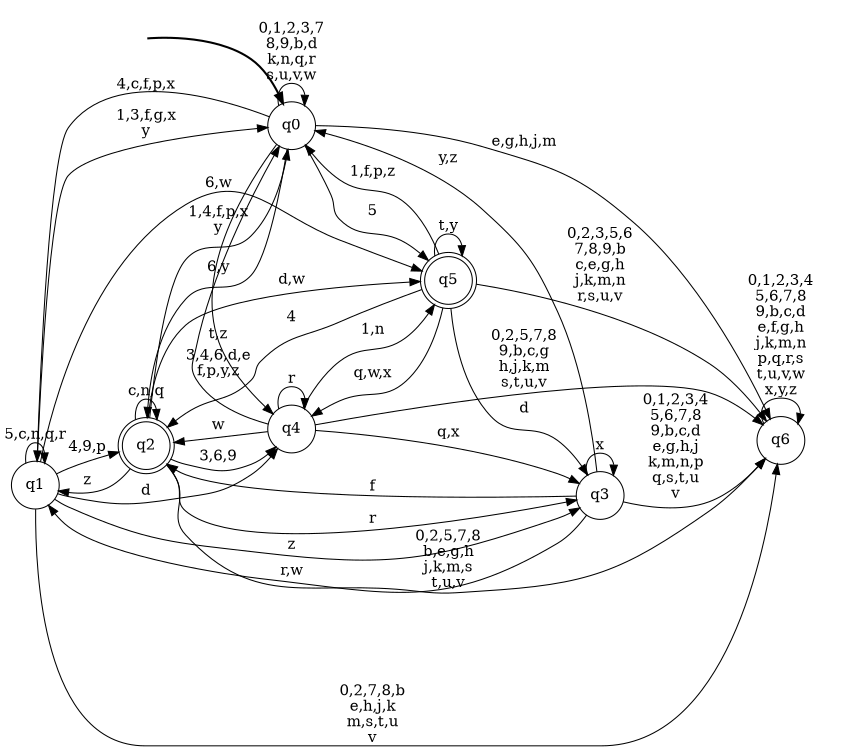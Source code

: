 digraph BlueStar {
__start0 [style = invis, shape = none, label = "", width = 0, height = 0];

rankdir=LR;
size="8,5";

s0 [style="filled", color="black", fillcolor="white" shape="circle", label="q0"];
s1 [style="filled", color="black", fillcolor="white" shape="circle", label="q1"];
s2 [style="rounded,filled", color="black", fillcolor="white" shape="doublecircle", label="q2"];
s3 [style="filled", color="black", fillcolor="white" shape="circle", label="q3"];
s4 [style="filled", color="black", fillcolor="white" shape="circle", label="q4"];
s5 [style="rounded,filled", color="black", fillcolor="white" shape="doublecircle", label="q5"];
s6 [style="filled", color="black", fillcolor="white" shape="circle", label="q6"];
subgraph cluster_main { 
	graph [pad=".75", ranksep="0.15", nodesep="0.15"];
	 style=invis; 
	__start0 -> s0 [penwidth=2];
}
s0 -> s0 [label="0,1,2,3,7\n8,9,b,d\nk,n,q,r\ns,u,v,w"];
s0 -> s1 [label="4,c,f,p,x"];
s0 -> s2 [label="6,y"];
s0 -> s4 [label="t,z"];
s0 -> s5 [label="5"];
s0 -> s6 [label="e,g,h,j,m"];
s1 -> s0 [label="1,3,f,g,x\ny"];
s1 -> s1 [label="5,c,n,q,r"];
s1 -> s2 [label="4,9,p"];
s1 -> s3 [label="z"];
s1 -> s4 [label="d"];
s1 -> s5 [label="6,w"];
s1 -> s6 [label="0,2,7,8,b\ne,h,j,k\nm,s,t,u\nv"];
s2 -> s0 [label="1,4,f,p,x\ny"];
s2 -> s1 [label="z"];
s2 -> s2 [label="c,n,q"];
s2 -> s3 [label="r"];
s2 -> s4 [label="3,6,9"];
s2 -> s5 [label="d,w"];
s2 -> s6 [label="0,2,5,7,8\nb,e,g,h\nj,k,m,s\nt,u,v"];
s3 -> s0 [label="y,z"];
s3 -> s1 [label="r,w"];
s3 -> s2 [label="f"];
s3 -> s3 [label="x"];
s3 -> s6 [label="0,1,2,3,4\n5,6,7,8\n9,b,c,d\ne,g,h,j\nk,m,n,p\nq,s,t,u\nv"];
s4 -> s0 [label="3,4,6,d,e\nf,p,y,z"];
s4 -> s2 [label="w"];
s4 -> s3 [label="q,x"];
s4 -> s4 [label="r"];
s4 -> s5 [label="1,n"];
s4 -> s6 [label="0,2,5,7,8\n9,b,c,g\nh,j,k,m\ns,t,u,v"];
s5 -> s0 [label="1,f,p,z"];
s5 -> s2 [label="4"];
s5 -> s3 [label="d"];
s5 -> s4 [label="q,w,x"];
s5 -> s5 [label="t,y"];
s5 -> s6 [label="0,2,3,5,6\n7,8,9,b\nc,e,g,h\nj,k,m,n\nr,s,u,v"];
s6 -> s6 [label="0,1,2,3,4\n5,6,7,8\n9,b,c,d\ne,f,g,h\nj,k,m,n\np,q,r,s\nt,u,v,w\nx,y,z"];

}